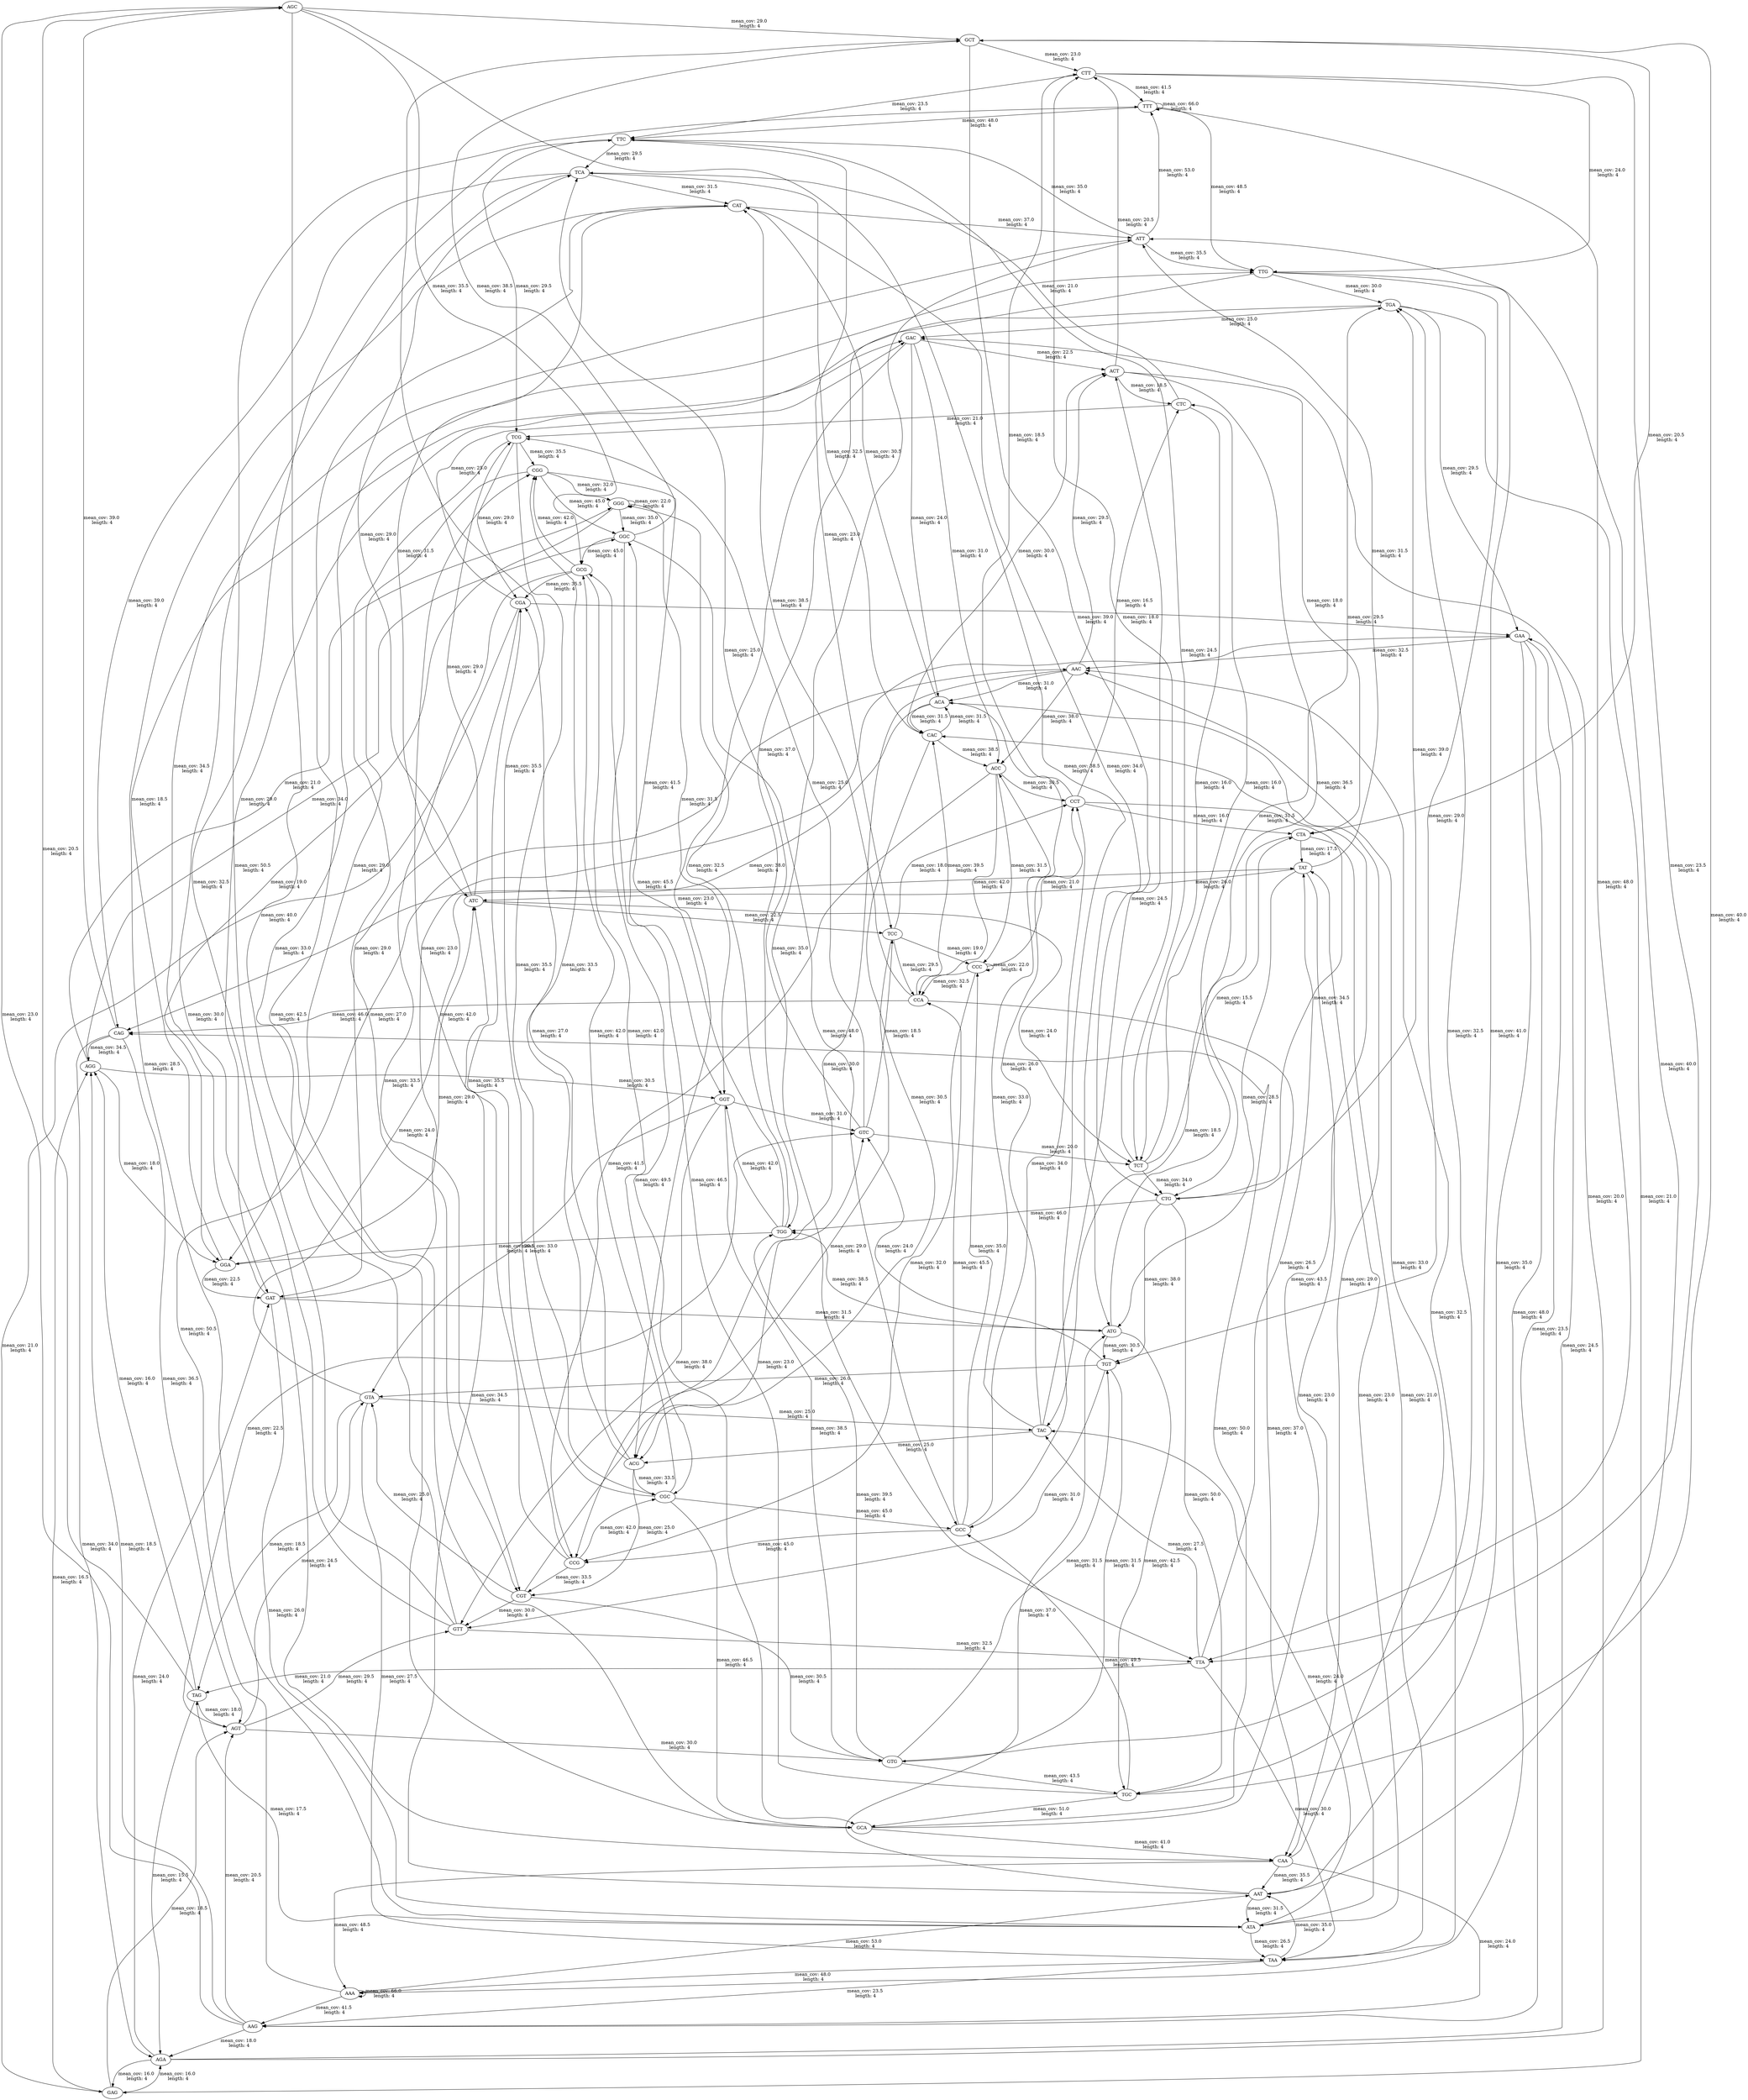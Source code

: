 digraph "" {
	AGC -> GCT	 [label="mean_cov: 29.0
 length: 4",
		length=4,
		mean_cov=29.0];
	AGC -> GCA	 [label="mean_cov: 40.0
 length: 4",
		length=4,
		mean_cov=40.0];
	AGC -> GCC	 [label="mean_cov: 38.5
 length: 4",
		length=4,
		mean_cov=38.5];
	AGC -> GCG	 [label="mean_cov: 35.5
 length: 4",
		length=4,
		mean_cov=35.5];
	GCT -> CTT	 [label="mean_cov: 23.0
 length: 4",
		length=4,
		mean_cov=23.0];
	GCT -> CTG	 [label="mean_cov: 39.0
 length: 4",
		length=4,
		mean_cov=39.0];
	GCT -> CTA	 [label="mean_cov: 20.5
 length: 4",
		length=4,
		mean_cov=20.5];
	CTT -> TTT	 [label="mean_cov: 41.5
 length: 4",
		length=4,
		mean_cov=41.5];
	CTT -> TTC	 [label="mean_cov: 23.5
 length: 4",
		length=4,
		mean_cov=23.5];
	CTT -> TTA	 [label="mean_cov: 23.5
 length: 4",
		length=4,
		mean_cov=23.5];
	CTT -> TTG	 [label="mean_cov: 24.0
 length: 4",
		length=4,
		mean_cov=24.0];
	TTT -> TTT	 [label="mean_cov: 66.0
 length: 4",
		length=4,
		mean_cov=66.0];
	TTT -> TTC	 [label="mean_cov: 48.0
 length: 4",
		length=4,
		mean_cov=48.0];
	TTT -> TTA	 [label="mean_cov: 48.0
 length: 4",
		length=4,
		mean_cov=48.0];
	TTT -> TTG	 [label="mean_cov: 48.5
 length: 4",
		length=4,
		mean_cov=48.5];
	TTC -> TCA	 [label="mean_cov: 29.5
 length: 4",
		length=4,
		mean_cov=29.5];
	TTC -> TCT	 [label="mean_cov: 24.5
 length: 4",
		length=4,
		mean_cov=24.5];
	TTC -> TCC	 [label="mean_cov: 23.0
 length: 4",
		length=4,
		mean_cov=23.0];
	TTC -> TCG	 [label="mean_cov: 29.5
 length: 4",
		length=4,
		mean_cov=29.5];
	TCA -> CAT	 [label="mean_cov: 31.5
 length: 4",
		length=4,
		mean_cov=31.5];
	TCA -> CAA	 [label="mean_cov: 30.0
 length: 4",
		length=4,
		mean_cov=30.0];
	TCA -> CAG	 [label="mean_cov: 39.0
 length: 4",
		length=4,
		mean_cov=39.0];
	TCA -> CAC	 [label="mean_cov: 32.5
 length: 4",
		length=4,
		mean_cov=32.5];
	CAT -> ATT	 [label="mean_cov: 37.0
 length: 4",
		length=4,
		mean_cov=37.0];
	CAT -> ATA	 [label="mean_cov: 28.5
 length: 4",
		length=4,
		mean_cov=28.5];
	CAT -> ATG	 [label="mean_cov: 34.0
 length: 4",
		length=4,
		mean_cov=34.0];
	CAT -> ATC	 [label="mean_cov: 31.5
 length: 4",
		length=4,
		mean_cov=31.5];
	ATT -> TTT	 [label="mean_cov: 53.0
 length: 4",
		length=4,
		mean_cov=53.0];
	ATT -> TTC	 [label="mean_cov: 35.0
 length: 4",
		length=4,
		mean_cov=35.0];
	ATT -> TTA	 [label="mean_cov: 35.0
 length: 4",
		length=4,
		mean_cov=35.0];
	ATT -> TTG	 [label="mean_cov: 35.5
 length: 4",
		length=4,
		mean_cov=35.5];
	TCT -> CTT	 [label="mean_cov: 18.0
 length: 4",
		length=4,
		mean_cov=18.0];
	TCT -> CTG	 [label="mean_cov: 34.0
 length: 4",
		length=4,
		mean_cov=34.0];
	TCT -> CTC	 [label="mean_cov: 16.0
 length: 4",
		length=4,
		mean_cov=16.0];
	TCT -> CTA	 [label="mean_cov: 15.5
 length: 4",
		length=4,
		mean_cov=15.5];
	CTG -> TGA	 [label="mean_cov: 39.0
 length: 4",
		length=4,
		mean_cov=39.0];
	CTG -> TGC	 [label="mean_cov: 50.0
 length: 4",
		length=4,
		mean_cov=50.0];
	CTG -> TGT	 [label="mean_cov: 38.0
 length: 4",
		length=4,
		mean_cov=38.0];
	CTG -> TGG	 [label="mean_cov: 46.0
 length: 4",
		length=4,
		mean_cov=46.0];
	TGA -> GAC	 [label="mean_cov: 25.0
 length: 4",
		length=4,
		mean_cov=25.0];
	TGA -> GAT	 [label="mean_cov: 29.0
 length: 4",
		length=4,
		mean_cov=29.0];
	TGA -> GAG	 [label="mean_cov: 21.0
 length: 4",
		length=4,
		mean_cov=21.0];
	TGA -> GAA	 [label="mean_cov: 29.5
 length: 4",
		length=4,
		mean_cov=29.5];
	GAC -> ACT	 [label="mean_cov: 22.5
 length: 4",
		length=4,
		mean_cov=22.5];
	GAC -> ACG	 [label="mean_cov: 23.0
 length: 4",
		length=4,
		mean_cov=23.0];
	GAC -> ACC	 [label="mean_cov: 31.0
 length: 4",
		length=4,
		mean_cov=31.0];
	GAC -> ACA	 [label="mean_cov: 24.0
 length: 4",
		length=4,
		mean_cov=24.0];
	ACT -> CTT	 [label="mean_cov: 20.5
 length: 4",
		length=4,
		mean_cov=20.5];
	ACT -> CTG	 [label="mean_cov: 36.5
 length: 4",
		length=4,
		mean_cov=36.5];
	ACT -> CTC	 [label="mean_cov: 18.5
 length: 4",
		length=4,
		mean_cov=18.5];
	ACT -> CTA	 [label="mean_cov: 18.0
 length: 4",
		length=4,
		mean_cov=18.0];
	TGC -> GCT	 [label="mean_cov: 40.0
 length: 4",
		length=4,
		mean_cov=40.0];
	TGC -> GCA	 [label="mean_cov: 51.0
 length: 4",
		length=4,
		mean_cov=51.0];
	TGC -> GCC	 [label="mean_cov: 49.5
 length: 4",
		length=4,
		mean_cov=49.5];
	TGC -> GCG	 [label="mean_cov: 46.5
 length: 4",
		length=4,
		mean_cov=46.5];
	GCA -> CAT	 [label="mean_cov: 42.5
 length: 4",
		length=4,
		mean_cov=42.5];
	GCA -> CAA	 [label="mean_cov: 41.0
 length: 4",
		length=4,
		mean_cov=41.0];
	GCA -> CAG	 [label="mean_cov: 50.0
 length: 4",
		length=4,
		mean_cov=50.0];
	GCA -> CAC	 [label="mean_cov: 43.5
 length: 4",
		length=4,
		mean_cov=43.5];
	CAA -> AAC	 [label="mean_cov: 33.0
 length: 4",
		length=4,
		mean_cov=33.0];
	CAA -> AAT	 [label="mean_cov: 35.5
 length: 4",
		length=4,
		mean_cov=35.5];
	CAA -> AAA	 [label="mean_cov: 48.5
 length: 4",
		length=4,
		mean_cov=48.5];
	CAA -> AAG	 [label="mean_cov: 24.0
 length: 4",
		length=4,
		mean_cov=24.0];
	AAC -> ACT	 [label="mean_cov: 29.5
 length: 4",
		length=4,
		mean_cov=29.5];
	AAC -> ACG	 [label="mean_cov: 30.0
 length: 4",
		length=4,
		mean_cov=30.0];
	AAC -> ACC	 [label="mean_cov: 38.0
 length: 4",
		length=4,
		mean_cov=38.0];
	AAC -> ACA	 [label="mean_cov: 31.0
 length: 4",
		length=4,
		mean_cov=31.0];
	ACG -> CGG	 [label="mean_cov: 33.5
 length: 4",
		length=4,
		mean_cov=33.5];
	ACG -> CGT	 [label="mean_cov: 25.0
 length: 4",
		length=4,
		mean_cov=25.0];
	ACG -> CGC	 [label="mean_cov: 33.5
 length: 4",
		length=4,
		mean_cov=33.5];
	ACG -> CGA	 [label="mean_cov: 27.0
 length: 4",
		length=4,
		mean_cov=27.0];
	CGG -> GGG	 [label="mean_cov: 32.0
 length: 4",
		length=4,
		mean_cov=32.0];
	CGG -> GGC	 [label="mean_cov: 45.0
 length: 4",
		length=4,
		mean_cov=45.0];
	CGG -> GGA	 [label="mean_cov: 29.0
 length: 4",
		length=4,
		mean_cov=29.0];
	CGG -> GGT	 [label="mean_cov: 41.5
 length: 4",
		length=4,
		mean_cov=41.5];
	GGG -> GGG	 [label="mean_cov: 22.0
 length: 4",
		length=4,
		mean_cov=22.0];
	GGG -> GGC	 [label="mean_cov: 35.0
 length: 4",
		length=4,
		mean_cov=35.0];
	GGG -> GGA	 [label="mean_cov: 19.0
 length: 4",
		length=4,
		mean_cov=19.0];
	GGG -> GGT	 [label="mean_cov: 31.5
 length: 4",
		length=4,
		mean_cov=31.5];
	GGC -> GCT	 [label="mean_cov: 38.5
 length: 4",
		length=4,
		mean_cov=38.5];
	GGC -> GCA	 [label="mean_cov: 49.5
 length: 4",
		length=4,
		mean_cov=49.5];
	GGC -> GCC	 [label="mean_cov: 48.0
 length: 4",
		length=4,
		mean_cov=48.0];
	GGC -> GCG	 [label="mean_cov: 45.0
 length: 4",
		length=4,
		mean_cov=45.0];
	AAT -> ATT	 [label="mean_cov: 40.0
 length: 4",
		length=4,
		mean_cov=40.0];
	AAT -> ATA	 [label="mean_cov: 31.5
 length: 4",
		length=4,
		mean_cov=31.5];
	AAT -> ATG	 [label="mean_cov: 37.0
 length: 4",
		length=4,
		mean_cov=37.0];
	AAT -> ATC	 [label="mean_cov: 34.5
 length: 4",
		length=4,
		mean_cov=34.5];
	ATA -> TAT	 [label="mean_cov: 23.0
 length: 4",
		length=4,
		mean_cov=23.0];
	ATA -> TAA	 [label="mean_cov: 26.5
 length: 4",
		length=4,
		mean_cov=26.5];
	ATA -> TAG	 [label="mean_cov: 17.5
 length: 4",
		length=4,
		mean_cov=17.5];
	ATA -> TAC	 [label="mean_cov: 24.0
 length: 4",
		length=4,
		mean_cov=24.0];
	TAT -> ATT	 [label="mean_cov: 31.5
 length: 4",
		length=4,
		mean_cov=31.5];
	TAT -> ATA	 [label="mean_cov: 23.0
 length: 4",
		length=4,
		mean_cov=23.0];
	TAT -> ATG	 [label="mean_cov: 28.5
 length: 4",
		length=4,
		mean_cov=28.5];
	TAT -> ATC	 [label="mean_cov: 26.0
 length: 4",
		length=4,
		mean_cov=26.0];
	ATG -> TGA	 [label="mean_cov: 31.5
 length: 4",
		length=4,
		mean_cov=31.5];
	ATG -> TGC	 [label="mean_cov: 42.5
 length: 4",
		length=4,
		mean_cov=42.5];
	ATG -> TGT	 [label="mean_cov: 30.5
 length: 4",
		length=4,
		mean_cov=30.5];
	ATG -> TGG	 [label="mean_cov: 38.5
 length: 4",
		length=4,
		mean_cov=38.5];
	TGT -> GTC	 [label="mean_cov: 24.0
 length: 4",
		length=4,
		mean_cov=24.0];
	TGT -> GTG	 [label="mean_cov: 31.5
 length: 4",
		length=4,
		mean_cov=31.5];
	TGT -> GTT	 [label="mean_cov: 31.0
 length: 4",
		length=4,
		mean_cov=31.0];
	TGT -> GTA	 [label="mean_cov: 26.0
 length: 4",
		length=4,
		mean_cov=26.0];
	GTC -> TCA	 [label="mean_cov: 25.0
 length: 4",
		length=4,
		mean_cov=25.0];
	GTC -> TCT	 [label="mean_cov: 20.0
 length: 4",
		length=4,
		mean_cov=20.0];
	GTC -> TCC	 [label="mean_cov: 18.5
 length: 4",
		length=4,
		mean_cov=18.5];
	GTC -> TCG	 [label="mean_cov: 25.0
 length: 4",
		length=4,
		mean_cov=25.0];
	CTC -> TCA	 [label="mean_cov: 21.0
 length: 4",
		length=4,
		mean_cov=21.0];
	CTC -> TCT	 [label="mean_cov: 16.0
 length: 4",
		length=4,
		mean_cov=16.0];
	CTC -> TCG	 [label="mean_cov: 21.0
 length: 4",
		length=4,
		mean_cov=21.0];
	GTG -> TGA	 [label="mean_cov: 32.5
 length: 4",
		length=4,
		mean_cov=32.5];
	GTG -> TGC	 [label="mean_cov: 43.5
 length: 4",
		length=4,
		mean_cov=43.5];
	GTG -> TGT	 [label="mean_cov: 31.5
 length: 4",
		length=4,
		mean_cov=31.5];
	GTG -> TGG	 [label="mean_cov: 39.5
 length: 4",
		length=4,
		mean_cov=39.5];
	TGG -> GGG	 [label="mean_cov: 32.5
 length: 4",
		length=4,
		mean_cov=32.5];
	TGG -> GGC	 [label="mean_cov: 45.5
 length: 4",
		length=4,
		mean_cov=45.5];
	TGG -> GGA	 [label="mean_cov: 29.5
 length: 4",
		length=4,
		mean_cov=29.5];
	TGG -> GGT	 [label="mean_cov: 42.0
 length: 4",
		length=4,
		mean_cov=42.0];
	GGA -> GAC	 [label="mean_cov: 18.5
 length: 4",
		length=4,
		mean_cov=18.5];
	GGA -> GAT	 [label="mean_cov: 22.5
 length: 4",
		length=4,
		mean_cov=22.5];
	GGA -> GAA	 [label="mean_cov: 23.0
 length: 4",
		length=4,
		mean_cov=23.0];
	GAT -> ATT	 [label="mean_cov: 34.5
 length: 4",
		length=4,
		mean_cov=34.5];
	GAT -> ATA	 [label="mean_cov: 26.0
 length: 4",
		length=4,
		mean_cov=26.0];
	GAT -> ATG	 [label="mean_cov: 31.5
 length: 4",
		length=4,
		mean_cov=31.5];
	GAT -> ATC	 [label="mean_cov: 29.0
 length: 4",
		length=4,
		mean_cov=29.0];
	TTA -> TAT	 [label="mean_cov: 26.5
 length: 4",
		length=4,
		mean_cov=26.5];
	TTA -> TAA	 [label="mean_cov: 30.0
 length: 4",
		length=4,
		mean_cov=30.0];
	TTA -> TAG	 [label="mean_cov: 21.0
 length: 4",
		length=4,
		mean_cov=21.0];
	TTA -> TAC	 [label="mean_cov: 27.5
 length: 4",
		length=4,
		mean_cov=27.5];
	TAA -> AAC	 [label="mean_cov: 32.5
 length: 4",
		length=4,
		mean_cov=32.5];
	TAA -> AAT	 [label="mean_cov: 35.0
 length: 4",
		length=4,
		mean_cov=35.0];
	TAA -> AAA	 [label="mean_cov: 48.0
 length: 4",
		length=4,
		mean_cov=48.0];
	TAA -> AAG	 [label="mean_cov: 23.5
 length: 4",
		length=4,
		mean_cov=23.5];
	AAA -> AAC	 [label="mean_cov: 50.5
 length: 4",
		length=4,
		mean_cov=50.5];
	AAA -> AAT	 [label="mean_cov: 53.0
 length: 4",
		length=4,
		mean_cov=53.0];
	AAA -> AAA	 [label="mean_cov: 66.0
 length: 4",
		length=4,
		mean_cov=66.0];
	AAA -> AAG	 [label="mean_cov: 41.5
 length: 4",
		length=4,
		mean_cov=41.5];
	AAG -> AGC	 [label="mean_cov: 23.0
 length: 4",
		length=4,
		mean_cov=23.0];
	AAG -> AGA	 [label="mean_cov: 18.0
 length: 4",
		length=4,
		mean_cov=18.0];
	AAG -> AGT	 [label="mean_cov: 20.5
 length: 4",
		length=4,
		mean_cov=20.5];
	AAG -> AGG	 [label="mean_cov: 18.5
 length: 4",
		length=4,
		mean_cov=18.5];
	AGA -> GAC	 [label="mean_cov: 20.0
 length: 4",
		length=4,
		mean_cov=20.0];
	AGA -> GAT	 [label="mean_cov: 24.0
 length: 4",
		length=4,
		mean_cov=24.0];
	AGA -> GAG	 [label="mean_cov: 16.0
 length: 4",
		length=4,
		mean_cov=16.0];
	AGA -> GAA	 [label="mean_cov: 24.5
 length: 4",
		length=4,
		mean_cov=24.5];
	GAG -> AGA	 [label="mean_cov: 16.0
 length: 4",
		length=4,
		mean_cov=16.0];
	GAG -> AGT	 [label="mean_cov: 18.5
 length: 4",
		length=4,
		mean_cov=18.5];
	GAG -> AGG	 [label="mean_cov: 16.5
 length: 4",
		length=4,
		mean_cov=16.5];
	AGT -> GTC	 [label="mean_cov: 22.5
 length: 4",
		length=4,
		mean_cov=22.5];
	AGT -> GTG	 [label="mean_cov: 30.0
 length: 4",
		length=4,
		mean_cov=30.0];
	AGT -> GTT	 [label="mean_cov: 29.5
 length: 4",
		length=4,
		mean_cov=29.5];
	AGT -> GTA	 [label="mean_cov: 24.5
 length: 4",
		length=4,
		mean_cov=24.5];
	TAG -> AGC	 [label="mean_cov: 20.5
 length: 4",
		length=4,
		mean_cov=20.5];
	TAG -> AGA	 [label="mean_cov: 15.5
 length: 4",
		length=4,
		mean_cov=15.5];
	TAG -> AGT	 [label="mean_cov: 18.0
 length: 4",
		length=4,
		mean_cov=18.0];
	TAG -> AGG	 [label="mean_cov: 16.0
 length: 4",
		length=4,
		mean_cov=16.0];
	CAG -> AGC	 [label="mean_cov: 39.0
 length: 4",
		length=4,
		mean_cov=39.0];
	CAG -> AGA	 [label="mean_cov: 34.0
 length: 4",
		length=4,
		mean_cov=34.0];
	CAG -> AGT	 [label="mean_cov: 36.5
 length: 4",
		length=4,
		mean_cov=36.5];
	CAG -> AGG	 [label="mean_cov: 34.5
 length: 4",
		length=4,
		mean_cov=34.5];
	GAA -> AAC	 [label="mean_cov: 32.5
 length: 4",
		length=4,
		mean_cov=32.5];
	GAA -> AAT	 [label="mean_cov: 35.0
 length: 4",
		length=4,
		mean_cov=35.0];
	GAA -> AAA	 [label="mean_cov: 48.0
 length: 4",
		length=4,
		mean_cov=48.0];
	GAA -> AAG	 [label="mean_cov: 23.5
 length: 4",
		length=4,
		mean_cov=23.5];
	GGT -> GTC	 [label="mean_cov: 31.0
 length: 4",
		length=4,
		mean_cov=31.0];
	GGT -> GTG	 [label="mean_cov: 38.5
 length: 4",
		length=4,
		mean_cov=38.5];
	GGT -> GTT	 [label="mean_cov: 38.0
 length: 4",
		length=4,
		mean_cov=38.0];
	GGT -> GTA	 [label="mean_cov: 33.0
 length: 4",
		length=4,
		mean_cov=33.0];
	GTT -> TTT	 [label="mean_cov: 50.5
 length: 4",
		length=4,
		mean_cov=50.5];
	GTT -> TTC	 [label="mean_cov: 32.5
 length: 4",
		length=4,
		mean_cov=32.5];
	GTT -> TTA	 [label="mean_cov: 32.5
 length: 4",
		length=4,
		mean_cov=32.5];
	GTT -> TTG	 [label="mean_cov: 33.0
 length: 4",
		length=4,
		mean_cov=33.0];
	TAC -> ACT	 [label="mean_cov: 24.5
 length: 4",
		length=4,
		mean_cov=24.5];
	TAC -> ACG	 [label="mean_cov: 25.0
 length: 4",
		length=4,
		mean_cov=25.0];
	TAC -> ACC	 [label="mean_cov: 33.0
 length: 4",
		length=4,
		mean_cov=33.0];
	TAC -> ACA	 [label="mean_cov: 26.0
 length: 4",
		length=4,
		mean_cov=26.0];
	ACC -> CCT	 [label="mean_cov: 30.5
 length: 4",
		length=4,
		mean_cov=30.5];
	ACC -> CCG	 [label="mean_cov: 41.5
 length: 4",
		length=4,
		mean_cov=41.5];
	ACC -> CCA	 [label="mean_cov: 42.0
 length: 4",
		length=4,
		mean_cov=42.0];
	ACC -> CCC	 [label="mean_cov: 31.5
 length: 4",
		length=4,
		mean_cov=31.5];
	CCT -> CTT	 [label="mean_cov: 18.5
 length: 4",
		length=4,
		mean_cov=18.5];
	CCT -> CTG	 [label="mean_cov: 34.5
 length: 4",
		length=4,
		mean_cov=34.5];
	CCT -> CTC	 [label="mean_cov: 16.5
 length: 4",
		length=4,
		mean_cov=16.5];
	CCT -> CTA	 [label="mean_cov: 16.0
 length: 4",
		length=4,
		mean_cov=16.0];
	GCC -> CCT	 [label="mean_cov: 34.0
 length: 4",
		length=4,
		mean_cov=34.0];
	GCC -> CCG	 [label="mean_cov: 45.0
 length: 4",
		length=4,
		mean_cov=45.0];
	GCC -> CCA	 [label="mean_cov: 45.5
 length: 4",
		length=4,
		mean_cov=45.5];
	GCC -> CCC	 [label="mean_cov: 35.0
 length: 4",
		length=4,
		mean_cov=35.0];
	CCG -> CGG	 [label="mean_cov: 42.0
 length: 4",
		length=4,
		mean_cov=42.0];
	CCG -> CGT	 [label="mean_cov: 33.5
 length: 4",
		length=4,
		mean_cov=33.5];
	CCG -> CGC	 [label="mean_cov: 42.0
 length: 4",
		length=4,
		mean_cov=42.0];
	CCG -> CGA	 [label="mean_cov: 35.5
 length: 4",
		length=4,
		mean_cov=35.5];
	CGT -> GTC	 [label="mean_cov: 23.0
 length: 4",
		length=4,
		mean_cov=23.0];
	CGT -> GTG	 [label="mean_cov: 30.5
 length: 4",
		length=4,
		mean_cov=30.5];
	CGT -> GTT	 [label="mean_cov: 30.0
 length: 4",
		length=4,
		mean_cov=30.0];
	CGT -> GTA	 [label="mean_cov: 25.0
 length: 4",
		length=4,
		mean_cov=25.0];
	GTA -> TAT	 [label="mean_cov: 24.0
 length: 4",
		length=4,
		mean_cov=24.0];
	GTA -> TAA	 [label="mean_cov: 27.5
 length: 4",
		length=4,
		mean_cov=27.5];
	GTA -> TAG	 [label="mean_cov: 18.5
 length: 4",
		length=4,
		mean_cov=18.5];
	GTA -> TAC	 [label="mean_cov: 25.0
 length: 4",
		length=4,
		mean_cov=25.0];
	TTG -> TGA	 [label="mean_cov: 30.0
 length: 4",
		length=4,
		mean_cov=30.0];
	TTG -> TGC	 [label="mean_cov: 41.0
 length: 4",
		length=4,
		mean_cov=41.0];
	TTG -> TGT	 [label="mean_cov: 29.0
 length: 4",
		length=4,
		mean_cov=29.0];
	TTG -> TGG	 [label="mean_cov: 37.0
 length: 4",
		length=4,
		mean_cov=37.0];
	AGG -> GGG	 [label="mean_cov: 21.0
 length: 4",
		length=4,
		mean_cov=21.0];
	AGG -> GGC	 [label="mean_cov: 34.0
 length: 4",
		length=4,
		mean_cov=34.0];
	AGG -> GGA	 [label="mean_cov: 18.0
 length: 4",
		length=4,
		mean_cov=18.0];
	AGG -> GGT	 [label="mean_cov: 30.5
 length: 4",
		length=4,
		mean_cov=30.5];
	CAC -> ACT	 [label="mean_cov: 30.0
 length: 4",
		length=4,
		mean_cov=30.0];
	CAC -> ACG	 [label="mean_cov: 30.5
 length: 4",
		length=4,
		mean_cov=30.5];
	CAC -> ACC	 [label="mean_cov: 38.5
 length: 4",
		length=4,
		mean_cov=38.5];
	CAC -> ACA	 [label="mean_cov: 31.5
 length: 4",
		length=4,
		mean_cov=31.5];
	CTA -> TAT	 [label="mean_cov: 17.5
 length: 4",
		length=4,
		mean_cov=17.5];
	CTA -> TAA	 [label="mean_cov: 21.0
 length: 4",
		length=4,
		mean_cov=21.0];
	CTA -> TAC	 [label="mean_cov: 18.5
 length: 4",
		length=4,
		mean_cov=18.5];
	CCA -> CAT	 [label="mean_cov: 38.5
 length: 4",
		length=4,
		mean_cov=38.5];
	CCA -> CAA	 [label="mean_cov: 37.0
 length: 4",
		length=4,
		mean_cov=37.0];
	CCA -> CAG	 [label="mean_cov: 46.0
 length: 4",
		length=4,
		mean_cov=46.0];
	CCA -> CAC	 [label="mean_cov: 39.5
 length: 4",
		length=4,
		mean_cov=39.5];
	GCG -> CGG	 [label="mean_cov: 42.0
 length: 4",
		length=4,
		mean_cov=42.0];
	GCG -> CGT	 [label="mean_cov: 33.5
 length: 4",
		length=4,
		mean_cov=33.5];
	GCG -> CGC	 [label="mean_cov: 42.0
 length: 4",
		length=4,
		mean_cov=42.0];
	GCG -> CGA	 [label="mean_cov: 35.5
 length: 4",
		length=4,
		mean_cov=35.5];
	CGC -> GCT	 [label="mean_cov: 35.5
 length: 4",
		length=4,
		mean_cov=35.5];
	CGC -> GCA	 [label="mean_cov: 46.5
 length: 4",
		length=4,
		mean_cov=46.5];
	CGC -> GCC	 [label="mean_cov: 45.0
 length: 4",
		length=4,
		mean_cov=45.0];
	CGC -> GCG	 [label="mean_cov: 42.0
 length: 4",
		length=4,
		mean_cov=42.0];
	ACA -> CAT	 [label="mean_cov: 30.5
 length: 4",
		length=4,
		mean_cov=30.5];
	ACA -> CAA	 [label="mean_cov: 29.0
 length: 4",
		length=4,
		mean_cov=29.0];
	ACA -> CAG	 [label="mean_cov: 38.0
 length: 4",
		length=4,
		mean_cov=38.0];
	ACA -> CAC	 [label="mean_cov: 31.5
 length: 4",
		length=4,
		mean_cov=31.5];
	ATC -> TCA	 [label="mean_cov: 29.0
 length: 4",
		length=4,
		mean_cov=29.0];
	ATC -> TCT	 [label="mean_cov: 24.0
 length: 4",
		length=4,
		mean_cov=24.0];
	ATC -> TCC	 [label="mean_cov: 22.5
 length: 4",
		length=4,
		mean_cov=22.5];
	ATC -> TCG	 [label="mean_cov: 29.0
 length: 4",
		length=4,
		mean_cov=29.0];
	TCC -> CCT	 [label="mean_cov: 18.0
 length: 4",
		length=4,
		mean_cov=18.0];
	TCC -> CCG	 [label="mean_cov: 29.0
 length: 4",
		length=4,
		mean_cov=29.0];
	TCC -> CCA	 [label="mean_cov: 29.5
 length: 4",
		length=4,
		mean_cov=29.5];
	TCC -> CCC	 [label="mean_cov: 19.0
 length: 4",
		length=4,
		mean_cov=19.0];
	CCC -> CCT	 [label="mean_cov: 21.0
 length: 4",
		length=4,
		mean_cov=21.0];
	CCC -> CCG	 [label="mean_cov: 32.0
 length: 4",
		length=4,
		mean_cov=32.0];
	CCC -> CCA	 [label="mean_cov: 32.5
 length: 4",
		length=4,
		mean_cov=32.5];
	CCC -> CCC	 [label="mean_cov: 22.0
 length: 4",
		length=4,
		mean_cov=22.0];
	TCG -> CGG	 [label="mean_cov: 35.5
 length: 4",
		length=4,
		mean_cov=35.5];
	TCG -> CGT	 [label="mean_cov: 27.0
 length: 4",
		length=4,
		mean_cov=27.0];
	TCG -> CGC	 [label="mean_cov: 35.5
 length: 4",
		length=4,
		mean_cov=35.5];
	TCG -> CGA	 [label="mean_cov: 29.0
 length: 4",
		length=4,
		mean_cov=29.0];
	CGA -> GAC	 [label="mean_cov: 25.0
 length: 4",
		length=4,
		mean_cov=25.0];
	CGA -> GAT	 [label="mean_cov: 29.0
 length: 4",
		length=4,
		mean_cov=29.0];
	CGA -> GAG	 [label="mean_cov: 21.0
 length: 4",
		length=4,
		mean_cov=21.0];
	CGA -> GAA	 [label="mean_cov: 29.5
 length: 4",
		length=4,
		mean_cov=29.5];
}
